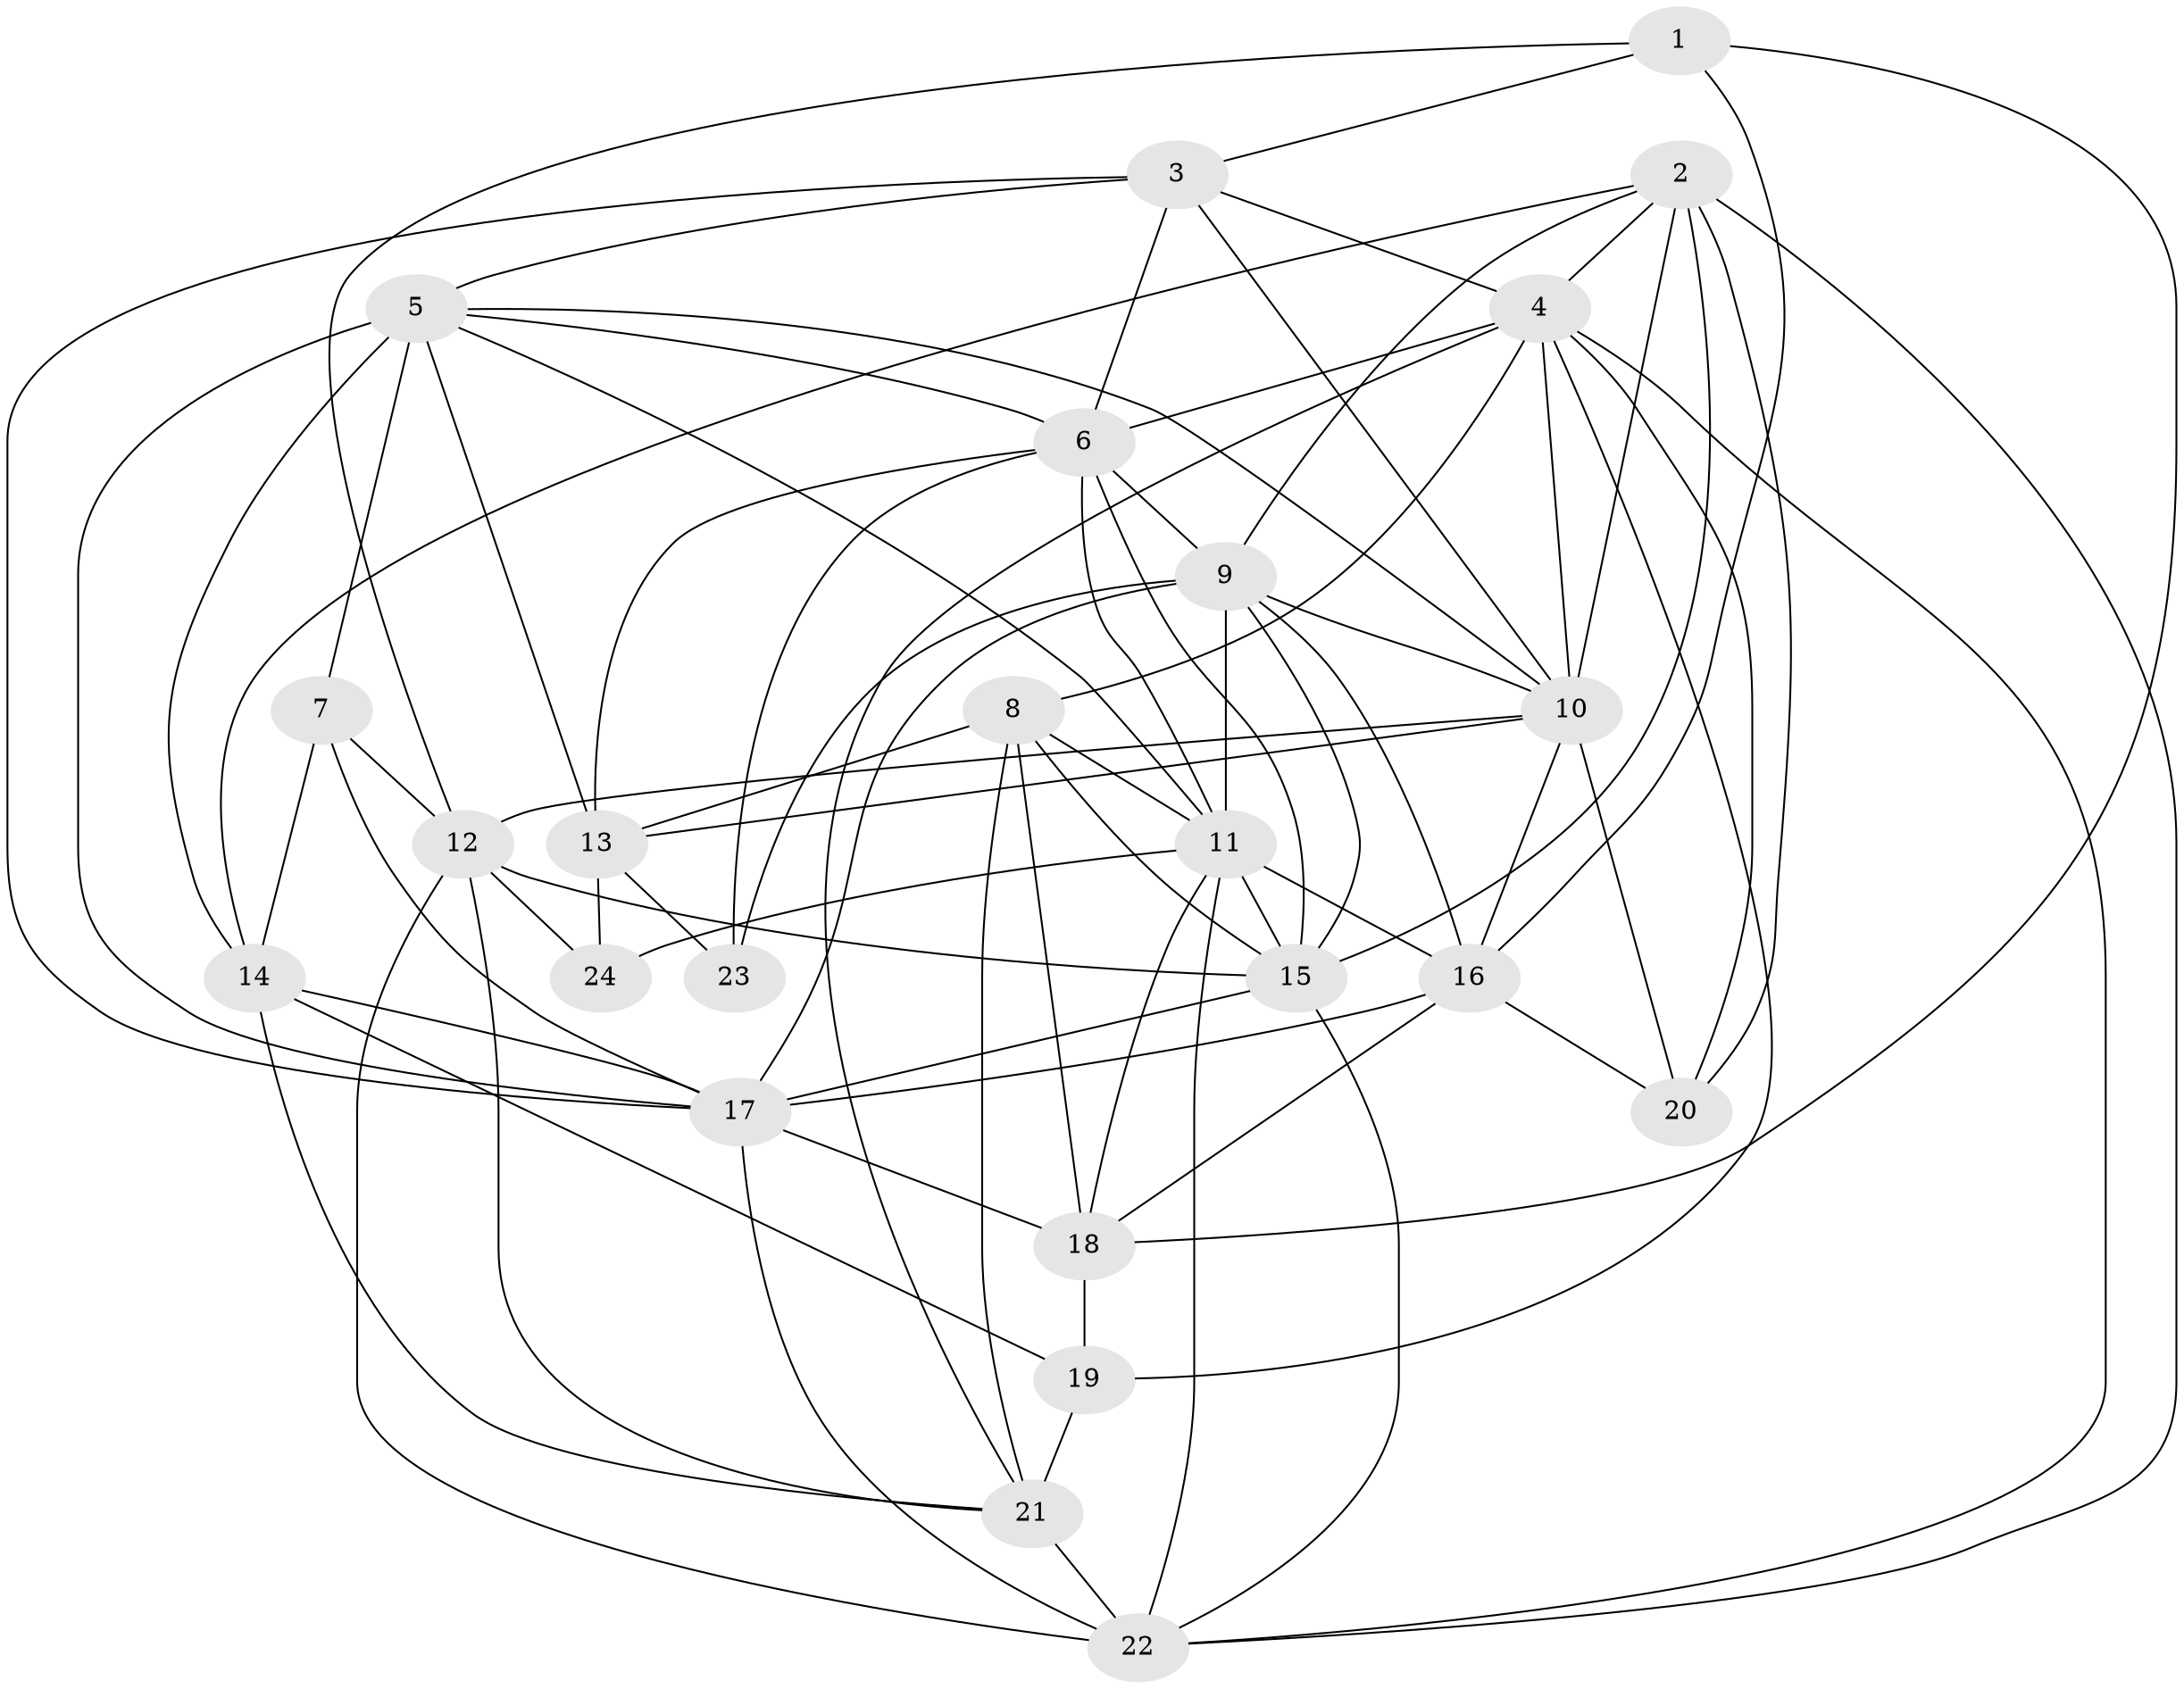 // original degree distribution, {4: 1.0}
// Generated by graph-tools (version 1.1) at 2025/53/03/04/25 22:53:45]
// undirected, 24 vertices, 77 edges
graph export_dot {
  node [color=gray90,style=filled];
  1;
  2;
  3;
  4;
  5;
  6;
  7;
  8;
  9;
  10;
  11;
  12;
  13;
  14;
  15;
  16;
  17;
  18;
  19;
  20;
  21;
  22;
  23;
  24;
  1 -- 3 [weight=1.0];
  1 -- 12 [weight=1.0];
  1 -- 16 [weight=1.0];
  1 -- 18 [weight=1.0];
  2 -- 4 [weight=1.0];
  2 -- 9 [weight=2.0];
  2 -- 10 [weight=1.0];
  2 -- 14 [weight=1.0];
  2 -- 15 [weight=1.0];
  2 -- 20 [weight=1.0];
  2 -- 22 [weight=1.0];
  3 -- 4 [weight=1.0];
  3 -- 5 [weight=1.0];
  3 -- 6 [weight=2.0];
  3 -- 10 [weight=2.0];
  3 -- 17 [weight=1.0];
  4 -- 6 [weight=1.0];
  4 -- 8 [weight=1.0];
  4 -- 10 [weight=2.0];
  4 -- 19 [weight=1.0];
  4 -- 20 [weight=1.0];
  4 -- 21 [weight=1.0];
  4 -- 22 [weight=1.0];
  5 -- 6 [weight=1.0];
  5 -- 7 [weight=1.0];
  5 -- 10 [weight=1.0];
  5 -- 11 [weight=1.0];
  5 -- 13 [weight=1.0];
  5 -- 14 [weight=1.0];
  5 -- 17 [weight=1.0];
  6 -- 9 [weight=1.0];
  6 -- 11 [weight=1.0];
  6 -- 13 [weight=3.0];
  6 -- 15 [weight=1.0];
  6 -- 23 [weight=2.0];
  7 -- 12 [weight=1.0];
  7 -- 14 [weight=1.0];
  7 -- 17 [weight=1.0];
  8 -- 11 [weight=3.0];
  8 -- 13 [weight=1.0];
  8 -- 15 [weight=1.0];
  8 -- 18 [weight=1.0];
  8 -- 21 [weight=1.0];
  9 -- 10 [weight=2.0];
  9 -- 11 [weight=1.0];
  9 -- 15 [weight=1.0];
  9 -- 16 [weight=1.0];
  9 -- 17 [weight=1.0];
  9 -- 23 [weight=1.0];
  10 -- 12 [weight=1.0];
  10 -- 13 [weight=1.0];
  10 -- 16 [weight=1.0];
  10 -- 20 [weight=1.0];
  11 -- 15 [weight=1.0];
  11 -- 16 [weight=1.0];
  11 -- 18 [weight=1.0];
  11 -- 22 [weight=1.0];
  11 -- 24 [weight=2.0];
  12 -- 15 [weight=3.0];
  12 -- 21 [weight=2.0];
  12 -- 22 [weight=1.0];
  12 -- 24 [weight=1.0];
  13 -- 23 [weight=1.0];
  13 -- 24 [weight=1.0];
  14 -- 17 [weight=2.0];
  14 -- 19 [weight=1.0];
  14 -- 21 [weight=2.0];
  15 -- 17 [weight=1.0];
  15 -- 22 [weight=1.0];
  16 -- 17 [weight=1.0];
  16 -- 18 [weight=2.0];
  16 -- 20 [weight=1.0];
  17 -- 18 [weight=3.0];
  17 -- 22 [weight=1.0];
  18 -- 19 [weight=2.0];
  19 -- 21 [weight=4.0];
  21 -- 22 [weight=2.0];
}
